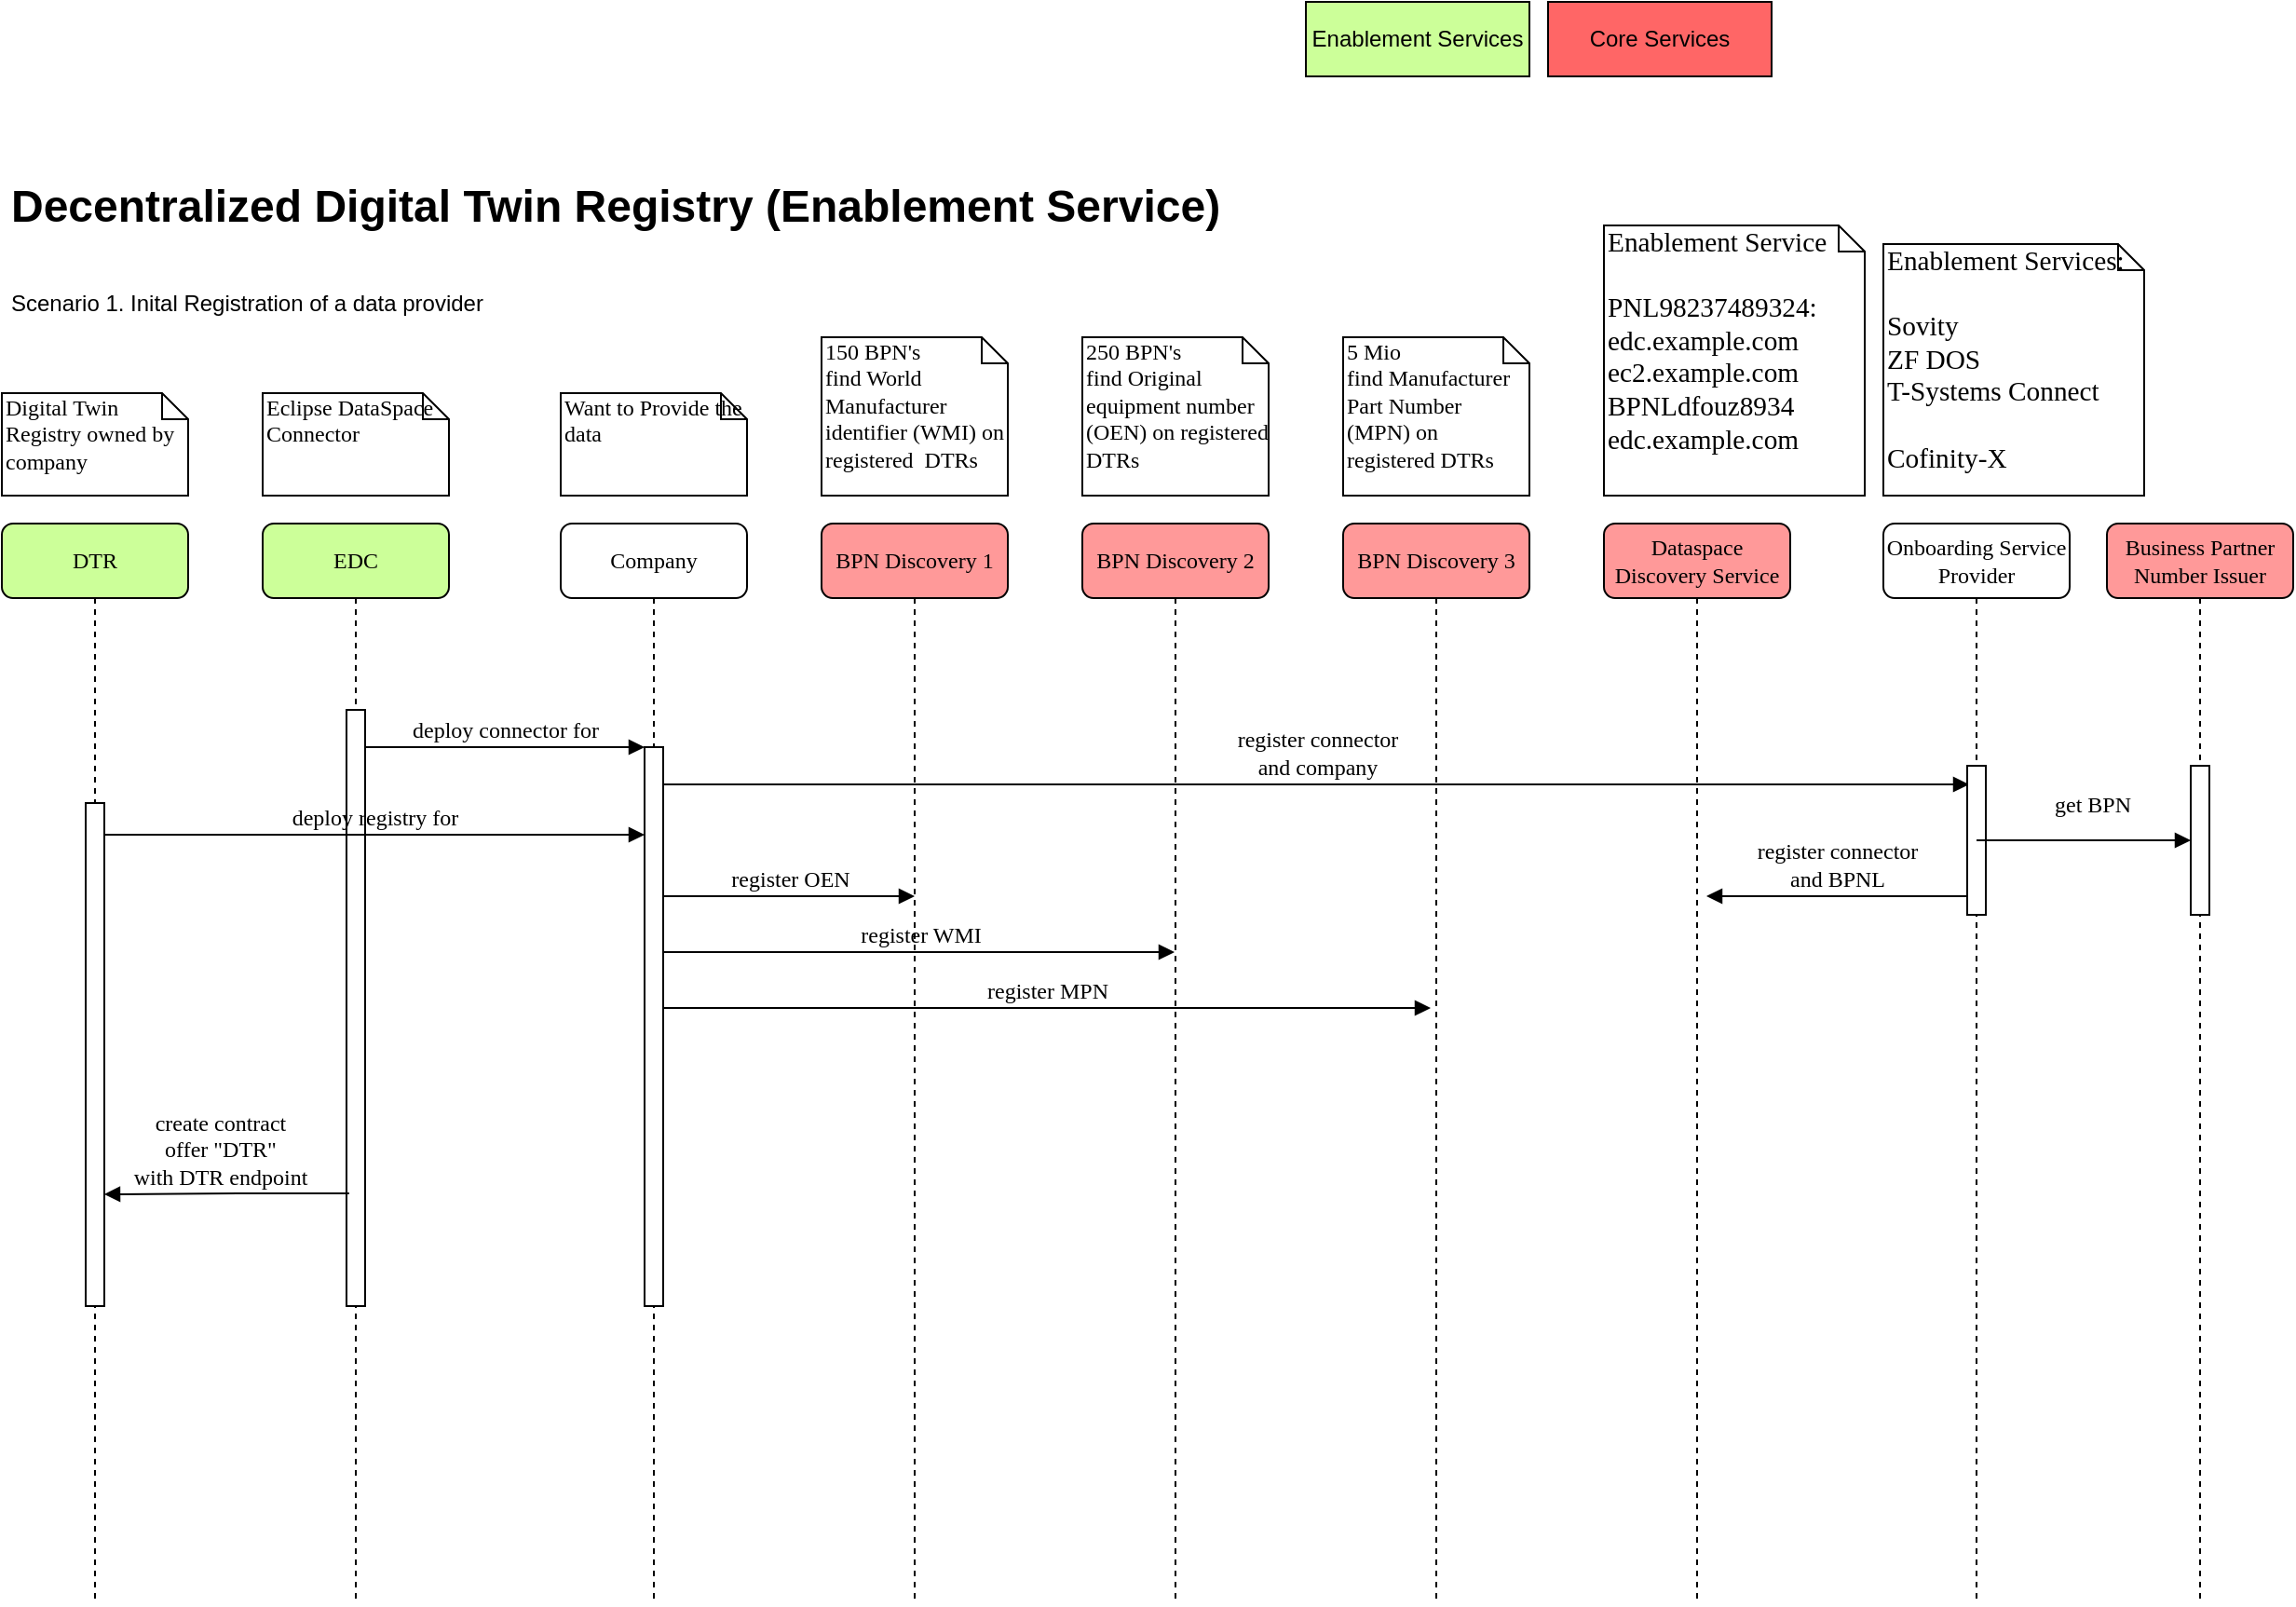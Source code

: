 <mxfile version="21.6.8" type="github">
  <diagram name="Page-1" id="13e1069c-82ec-6db2-03f1-153e76fe0fe0">
    <mxGraphModel dx="1266" dy="1541" grid="1" gridSize="10" guides="1" tooltips="1" connect="1" arrows="1" fold="1" page="1" pageScale="1" pageWidth="1100" pageHeight="850" background="none" math="0" shadow="0">
      <root>
        <mxCell id="0" />
        <mxCell id="1" parent="0" />
        <mxCell id="7baba1c4bc27f4b0-2" value="EDC" style="shape=umlLifeline;perimeter=lifelinePerimeter;whiteSpace=wrap;html=1;container=1;collapsible=0;recursiveResize=0;outlineConnect=0;rounded=1;shadow=0;comic=0;labelBackgroundColor=none;strokeWidth=1;fontFamily=Verdana;fontSize=12;align=center;fillColor=#CCFF99;" parent="1" vertex="1">
          <mxGeometry x="240" y="80" width="100" height="580" as="geometry" />
        </mxCell>
        <mxCell id="7baba1c4bc27f4b0-10" value="" style="html=1;points=[];perimeter=orthogonalPerimeter;rounded=0;shadow=0;comic=0;labelBackgroundColor=none;strokeWidth=1;fontFamily=Verdana;fontSize=12;align=center;" parent="7baba1c4bc27f4b0-2" vertex="1">
          <mxGeometry x="45" y="100" width="10" height="320" as="geometry" />
        </mxCell>
        <mxCell id="7baba1c4bc27f4b0-3" value="Company" style="shape=umlLifeline;perimeter=lifelinePerimeter;whiteSpace=wrap;html=1;container=1;collapsible=0;recursiveResize=0;outlineConnect=0;rounded=1;shadow=0;comic=0;labelBackgroundColor=none;strokeWidth=1;fontFamily=Verdana;fontSize=12;align=center;" parent="1" vertex="1">
          <mxGeometry x="400" y="80" width="100" height="580" as="geometry" />
        </mxCell>
        <mxCell id="7baba1c4bc27f4b0-13" value="" style="html=1;points=[];perimeter=orthogonalPerimeter;rounded=0;shadow=0;comic=0;labelBackgroundColor=none;strokeWidth=1;fontFamily=Verdana;fontSize=12;align=center;" parent="7baba1c4bc27f4b0-3" vertex="1">
          <mxGeometry x="45" y="120" width="10" height="300" as="geometry" />
        </mxCell>
        <mxCell id="7baba1c4bc27f4b0-4" value="BPN Discovery 1" style="shape=umlLifeline;perimeter=lifelinePerimeter;whiteSpace=wrap;html=1;container=1;collapsible=0;recursiveResize=0;outlineConnect=0;rounded=1;shadow=0;comic=0;labelBackgroundColor=none;strokeWidth=1;fontFamily=Verdana;fontSize=12;align=center;fillColor=#FF9999;" parent="1" vertex="1">
          <mxGeometry x="540" y="80" width="100" height="580" as="geometry" />
        </mxCell>
        <mxCell id="F-69Bmwsysw-YoAs_LHj-7" value="register OEN" style="html=1;verticalAlign=bottom;endArrow=block;labelBackgroundColor=none;fontFamily=Verdana;fontSize=12;edgeStyle=elbowEdgeStyle;elbow=vertical;" parent="7baba1c4bc27f4b0-4" edge="1">
          <mxGeometry x="0.007" relative="1" as="geometry">
            <mxPoint x="-85" y="200" as="sourcePoint" />
            <Array as="points">
              <mxPoint x="-80" y="200" />
            </Array>
            <mxPoint x="50" y="200" as="targetPoint" />
            <mxPoint as="offset" />
          </mxGeometry>
        </mxCell>
        <mxCell id="7baba1c4bc27f4b0-5" value="BPN Discovery 2" style="shape=umlLifeline;perimeter=lifelinePerimeter;whiteSpace=wrap;html=1;container=1;collapsible=0;recursiveResize=0;outlineConnect=0;rounded=1;shadow=0;comic=0;labelBackgroundColor=none;strokeWidth=1;fontFamily=Verdana;fontSize=12;align=center;fillColor=#FF9999;" parent="1" vertex="1">
          <mxGeometry x="680" y="80" width="100" height="580" as="geometry" />
        </mxCell>
        <mxCell id="7baba1c4bc27f4b0-6" value="BPN Discovery 3" style="shape=umlLifeline;perimeter=lifelinePerimeter;whiteSpace=wrap;html=1;container=1;collapsible=0;recursiveResize=0;outlineConnect=0;rounded=1;shadow=0;comic=0;labelBackgroundColor=none;strokeWidth=1;fontFamily=Verdana;fontSize=12;align=center;fillColor=#FF9999;" parent="1" vertex="1">
          <mxGeometry x="820" y="80" width="100" height="580" as="geometry" />
        </mxCell>
        <mxCell id="7baba1c4bc27f4b0-7" value="Dataspace Discovery Service" style="shape=umlLifeline;perimeter=lifelinePerimeter;whiteSpace=wrap;html=1;container=1;collapsible=0;recursiveResize=0;outlineConnect=0;rounded=1;shadow=0;comic=0;labelBackgroundColor=none;strokeWidth=1;fontFamily=Verdana;fontSize=12;align=center;fillColor=#FF9999;" parent="1" vertex="1">
          <mxGeometry x="960" y="80" width="100" height="580" as="geometry" />
        </mxCell>
        <mxCell id="7baba1c4bc27f4b0-8" value="DTR" style="shape=umlLifeline;perimeter=lifelinePerimeter;whiteSpace=wrap;html=1;container=1;collapsible=0;recursiveResize=0;outlineConnect=0;rounded=1;shadow=0;comic=0;labelBackgroundColor=none;strokeWidth=1;fontFamily=Verdana;fontSize=12;align=center;fillColor=#CCFF99;" parent="1" vertex="1">
          <mxGeometry x="100" y="80" width="100" height="580" as="geometry" />
        </mxCell>
        <mxCell id="7baba1c4bc27f4b0-9" value="" style="html=1;points=[];perimeter=orthogonalPerimeter;rounded=0;shadow=0;comic=0;labelBackgroundColor=none;strokeWidth=1;fontFamily=Verdana;fontSize=12;align=center;" parent="7baba1c4bc27f4b0-8" vertex="1">
          <mxGeometry x="45" y="150" width="10" height="270" as="geometry" />
        </mxCell>
        <mxCell id="7baba1c4bc27f4b0-17" value="register connector &lt;br&gt;and company" style="html=1;verticalAlign=bottom;endArrow=block;labelBackgroundColor=none;fontFamily=Verdana;fontSize=12;edgeStyle=elbowEdgeStyle;elbow=vertical;entryX=0.1;entryY=0.13;entryDx=0;entryDy=0;entryPerimeter=0;" parent="1" source="7baba1c4bc27f4b0-13" target="F-69Bmwsysw-YoAs_LHj-4" edge="1">
          <mxGeometry relative="1" as="geometry">
            <mxPoint x="510" y="220" as="sourcePoint" />
            <Array as="points">
              <mxPoint x="460" y="220" />
            </Array>
          </mxGeometry>
        </mxCell>
        <mxCell id="7baba1c4bc27f4b0-14" value="deploy connector for" style="html=1;verticalAlign=bottom;endArrow=block;entryX=0;entryY=0;labelBackgroundColor=none;fontFamily=Verdana;fontSize=12;edgeStyle=elbowEdgeStyle;elbow=vertical;" parent="1" source="7baba1c4bc27f4b0-10" target="7baba1c4bc27f4b0-13" edge="1">
          <mxGeometry relative="1" as="geometry">
            <mxPoint x="370" y="200" as="sourcePoint" />
          </mxGeometry>
        </mxCell>
        <mxCell id="7baba1c4bc27f4b0-40" value="Digital Twin Registry owned by company" style="shape=note;whiteSpace=wrap;html=1;size=14;verticalAlign=top;align=left;spacingTop=-6;rounded=0;shadow=0;comic=0;labelBackgroundColor=none;strokeWidth=1;fontFamily=Verdana;fontSize=12" parent="1" vertex="1">
          <mxGeometry x="100" y="10" width="100" height="55" as="geometry" />
        </mxCell>
        <mxCell id="7baba1c4bc27f4b0-41" value="Eclipse DataSpace Connector" style="shape=note;whiteSpace=wrap;html=1;size=14;verticalAlign=top;align=left;spacingTop=-6;rounded=0;shadow=0;comic=0;labelBackgroundColor=none;strokeWidth=1;fontFamily=Verdana;fontSize=12" parent="1" vertex="1">
          <mxGeometry x="240" y="10" width="100" height="55" as="geometry" />
        </mxCell>
        <mxCell id="7baba1c4bc27f4b0-42" value="Want to Provide the data" style="shape=note;whiteSpace=wrap;html=1;size=14;verticalAlign=top;align=left;spacingTop=-6;rounded=0;shadow=0;comic=0;labelBackgroundColor=none;strokeWidth=1;fontFamily=Verdana;fontSize=12" parent="1" vertex="1">
          <mxGeometry x="400" y="10" width="100" height="55" as="geometry" />
        </mxCell>
        <mxCell id="7baba1c4bc27f4b0-43" value="150 BPN&#39;s&lt;br&gt;find World Manufacturer identifier (WMI) on registered &amp;nbsp;DTRs" style="shape=note;whiteSpace=wrap;html=1;size=14;verticalAlign=top;align=left;spacingTop=-6;rounded=0;shadow=0;comic=0;labelBackgroundColor=none;strokeWidth=1;fontFamily=Verdana;fontSize=12" parent="1" vertex="1">
          <mxGeometry x="540" y="-20" width="100" height="85" as="geometry" />
        </mxCell>
        <mxCell id="7baba1c4bc27f4b0-44" value="250 BPN&#39;s&lt;br&gt;find Original equipment number (OEN) on registered DTRs" style="shape=note;whiteSpace=wrap;html=1;size=14;verticalAlign=top;align=left;spacingTop=-6;rounded=0;shadow=0;comic=0;labelBackgroundColor=none;strokeWidth=1;fontFamily=Verdana;fontSize=12" parent="1" vertex="1">
          <mxGeometry x="680" y="-20" width="100" height="85" as="geometry" />
        </mxCell>
        <mxCell id="7baba1c4bc27f4b0-45" value="5 Mio&lt;br&gt;find Manufacturer Part Number (MPN) on registered DTRs" style="shape=note;whiteSpace=wrap;html=1;size=14;verticalAlign=top;align=left;spacingTop=-6;rounded=0;shadow=0;comic=0;labelBackgroundColor=none;strokeWidth=1;fontFamily=Verdana;fontSize=12" parent="1" vertex="1">
          <mxGeometry x="820" y="-20" width="100" height="85" as="geometry" />
        </mxCell>
        <mxCell id="7baba1c4bc27f4b0-46" value="&lt;p style=&quot;margin: 0in; font-family: Calibri; font-size: 11pt;&quot; lang=&quot;de&quot;&gt;Enablement Service&lt;/p&gt;&lt;p style=&quot;margin: 0in; font-family: Calibri; font-size: 11pt;&quot; lang=&quot;de&quot;&gt;&lt;br&gt;&lt;/p&gt;&lt;p style=&quot;margin: 0in; font-family: Calibri; font-size: 11pt;&quot; lang=&quot;de&quot;&gt;PNL98237489324: edc.example.com ec2.example.com&amp;nbsp;&amp;nbsp;&lt;/p&gt;&lt;p style=&quot;margin: 0in; font-family: Calibri; font-size: 11pt;&quot; lang=&quot;de&quot;&gt;BPNLdfouz8934&lt;/p&gt;&lt;p style=&quot;margin: 0in; font-family: Calibri; font-size: 11pt;&quot; lang=&quot;de&quot;&gt;edc.example.com&lt;/p&gt;" style="shape=note;whiteSpace=wrap;html=1;size=14;verticalAlign=top;align=left;spacingTop=-6;rounded=0;shadow=0;comic=0;labelBackgroundColor=none;strokeWidth=1;fontFamily=Verdana;fontSize=12" parent="1" vertex="1">
          <mxGeometry x="960" y="-80" width="140" height="145" as="geometry" />
        </mxCell>
        <mxCell id="F-69Bmwsysw-YoAs_LHj-1" value="&lt;h1&gt;Decentralized Digital Twin Registry (Enablement Service)&lt;/h1&gt;&lt;div&gt;&lt;br&gt;&lt;/div&gt;&lt;div&gt;Scenario 1. Inital Registration of a data provider&amp;nbsp;&lt;br&gt;&lt;/div&gt;" style="text;html=1;strokeColor=none;fillColor=none;spacing=5;spacingTop=-20;whiteSpace=wrap;overflow=hidden;rounded=0;" parent="1" vertex="1">
          <mxGeometry x="100" y="-110" width="769" height="120" as="geometry" />
        </mxCell>
        <mxCell id="F-69Bmwsysw-YoAs_LHj-3" value="Onboarding Service Provider" style="shape=umlLifeline;perimeter=lifelinePerimeter;whiteSpace=wrap;html=1;container=1;collapsible=0;recursiveResize=0;outlineConnect=0;rounded=1;shadow=0;comic=0;labelBackgroundColor=none;strokeWidth=1;fontFamily=Verdana;fontSize=12;align=center;" parent="1" vertex="1">
          <mxGeometry x="1110" y="80" width="100" height="580" as="geometry" />
        </mxCell>
        <mxCell id="F-69Bmwsysw-YoAs_LHj-4" value="" style="html=1;points=[];perimeter=orthogonalPerimeter;rounded=0;shadow=0;comic=0;labelBackgroundColor=none;strokeWidth=1;fontFamily=Verdana;fontSize=12;align=center;" parent="F-69Bmwsysw-YoAs_LHj-3" vertex="1">
          <mxGeometry x="45" y="130" width="10" height="80" as="geometry" />
        </mxCell>
        <mxCell id="F-69Bmwsysw-YoAs_LHj-6" value="register connector &lt;br&gt;and BPNL" style="html=1;verticalAlign=bottom;endArrow=block;labelBackgroundColor=none;fontFamily=Verdana;fontSize=12;edgeStyle=elbowEdgeStyle;elbow=vertical;" parent="F-69Bmwsysw-YoAs_LHj-3" edge="1">
          <mxGeometry relative="1" as="geometry">
            <mxPoint x="45" y="200" as="sourcePoint" />
            <mxPoint x="-95" y="200" as="targetPoint" />
          </mxGeometry>
        </mxCell>
        <mxCell id="F-69Bmwsysw-YoAs_LHj-8" value="register WMI" style="html=1;verticalAlign=bottom;endArrow=block;labelBackgroundColor=none;fontFamily=Verdana;fontSize=12;edgeStyle=elbowEdgeStyle;elbow=vertical;" parent="1" target="7baba1c4bc27f4b0-5" edge="1">
          <mxGeometry relative="1" as="geometry">
            <mxPoint x="455" y="310" as="sourcePoint" />
            <Array as="points" />
            <mxPoint x="590" y="310" as="targetPoint" />
          </mxGeometry>
        </mxCell>
        <mxCell id="F-69Bmwsysw-YoAs_LHj-10" value="register MPN" style="html=1;verticalAlign=bottom;endArrow=block;labelBackgroundColor=none;fontFamily=Verdana;fontSize=12;edgeStyle=elbowEdgeStyle;elbow=vertical;" parent="1" edge="1">
          <mxGeometry relative="1" as="geometry">
            <mxPoint x="455" y="340" as="sourcePoint" />
            <Array as="points" />
            <mxPoint x="867.0" y="340" as="targetPoint" />
          </mxGeometry>
        </mxCell>
        <mxCell id="F-69Bmwsysw-YoAs_LHj-16" value="create contract &lt;br&gt;offer &quot;DTR&quot; &lt;br&gt;with DTR endpoint" style="html=1;verticalAlign=bottom;endArrow=block;labelBackgroundColor=none;fontFamily=Verdana;fontSize=12;edgeStyle=elbowEdgeStyle;elbow=horizontal;exitX=0.143;exitY=0.811;exitDx=0;exitDy=0;exitPerimeter=0;" parent="1" source="7baba1c4bc27f4b0-10" target="7baba1c4bc27f4b0-9" edge="1">
          <mxGeometry x="0.064" relative="1" as="geometry">
            <mxPoint x="240" y="440" as="sourcePoint" />
            <mxPoint x="370" y="540" as="targetPoint" />
            <Array as="points">
              <mxPoint x="220" y="440" />
            </Array>
            <mxPoint as="offset" />
          </mxGeometry>
        </mxCell>
        <mxCell id="F-69Bmwsysw-YoAs_LHj-15" value="deploy registry for" style="html=1;verticalAlign=bottom;endArrow=block;labelBackgroundColor=none;fontFamily=Verdana;fontSize=12;edgeStyle=elbowEdgeStyle;elbow=vertical;exitX=1.013;exitY=0.063;exitDx=0;exitDy=0;exitPerimeter=0;" parent="1" source="7baba1c4bc27f4b0-9" target="7baba1c4bc27f4b0-13" edge="1">
          <mxGeometry relative="1" as="geometry">
            <mxPoint x="155" y="360" as="sourcePoint" />
            <mxPoint x="449.5" y="359.995" as="targetPoint" />
          </mxGeometry>
        </mxCell>
        <mxCell id="9PgZraaCn6j2YhGHZMRW-1" value="&lt;p style=&quot;margin: 0in; font-family: Calibri; font-size: 11pt;&quot; lang=&quot;de&quot;&gt;Enablement Services:&lt;/p&gt;&lt;p style=&quot;margin: 0in; font-family: Calibri; font-size: 11pt;&quot; lang=&quot;de&quot;&gt;&lt;br&gt;&lt;/p&gt;&lt;p style=&quot;margin: 0in; font-family: Calibri; font-size: 11pt;&quot; lang=&quot;de&quot;&gt;Sovity&lt;/p&gt;&lt;p style=&quot;margin: 0in; font-family: Calibri; font-size: 11pt;&quot; lang=&quot;de&quot;&gt;ZF DOS&lt;/p&gt;&lt;p style=&quot;margin: 0in; font-family: Calibri; font-size: 11pt;&quot; lang=&quot;de&quot;&gt;T-Systems Connect&lt;/p&gt;&lt;p style=&quot;margin: 0in; font-family: Calibri; font-size: 11pt;&quot; lang=&quot;de&quot;&gt;&lt;br&gt;&lt;/p&gt;&lt;p style=&quot;margin: 0in; font-family: Calibri; font-size: 11pt;&quot; lang=&quot;de&quot;&gt;Cofinity-X&lt;/p&gt;&lt;p style=&quot;margin: 0in; font-family: Calibri; font-size: 11pt;&quot; lang=&quot;de&quot;&gt;&lt;br&gt;&lt;/p&gt;" style="shape=note;whiteSpace=wrap;html=1;size=14;verticalAlign=top;align=left;spacingTop=-6;rounded=0;shadow=0;comic=0;labelBackgroundColor=none;strokeWidth=1;fontFamily=Verdana;fontSize=12" vertex="1" parent="1">
          <mxGeometry x="1110" y="-70" width="140" height="135" as="geometry" />
        </mxCell>
        <mxCell id="9PgZraaCn6j2YhGHZMRW-3" value="Business Partner Number Issuer" style="shape=umlLifeline;perimeter=lifelinePerimeter;whiteSpace=wrap;html=1;container=1;collapsible=0;recursiveResize=0;outlineConnect=0;rounded=1;shadow=0;comic=0;labelBackgroundColor=none;strokeWidth=1;fontFamily=Verdana;fontSize=12;align=center;fillColor=#FF9999;" vertex="1" parent="1">
          <mxGeometry x="1230" y="80" width="100" height="580" as="geometry" />
        </mxCell>
        <mxCell id="9PgZraaCn6j2YhGHZMRW-4" value="" style="html=1;points=[];perimeter=orthogonalPerimeter;rounded=0;shadow=0;comic=0;labelBackgroundColor=none;strokeWidth=1;fontFamily=Verdana;fontSize=12;align=center;" vertex="1" parent="9PgZraaCn6j2YhGHZMRW-3">
          <mxGeometry x="45" y="130" width="10" height="80" as="geometry" />
        </mxCell>
        <mxCell id="9PgZraaCn6j2YhGHZMRW-5" value="get BPN" style="html=1;verticalAlign=bottom;endArrow=block;labelBackgroundColor=none;fontFamily=Verdana;fontSize=12;edgeStyle=elbowEdgeStyle;elbow=vertical;" edge="1" parent="1" source="F-69Bmwsysw-YoAs_LHj-3" target="9PgZraaCn6j2YhGHZMRW-4">
          <mxGeometry x="0.048" y="10" relative="1" as="geometry">
            <mxPoint x="1240" y="400" as="sourcePoint" />
            <mxPoint x="1100" y="400" as="targetPoint" />
            <mxPoint x="1" as="offset" />
          </mxGeometry>
        </mxCell>
        <mxCell id="9PgZraaCn6j2YhGHZMRW-11" value="Enablement Services" style="rounded=0;whiteSpace=wrap;html=1;fillColor=#CCFF99;" vertex="1" parent="1">
          <mxGeometry x="800" y="-200" width="120" height="40" as="geometry" />
        </mxCell>
        <mxCell id="9PgZraaCn6j2YhGHZMRW-12" value="Core Services" style="rounded=0;whiteSpace=wrap;html=1;fillColor=#FF6666;" vertex="1" parent="1">
          <mxGeometry x="930" y="-200" width="120" height="40" as="geometry" />
        </mxCell>
      </root>
    </mxGraphModel>
  </diagram>
</mxfile>
